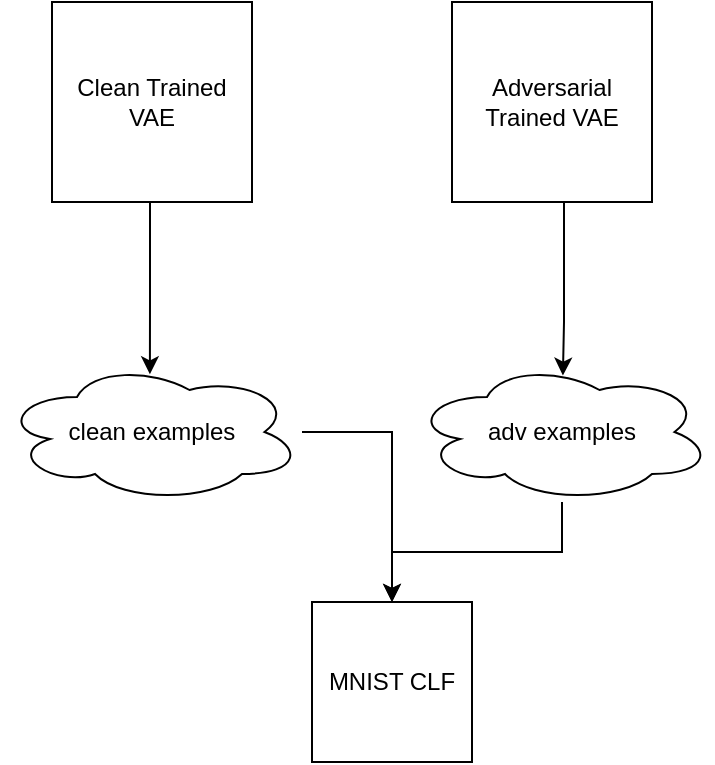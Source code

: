 <mxfile version="10.6.7" type="device"><diagram id="iYjuUSUF-StUiiUxKq7l" name="Page-1"><mxGraphModel dx="1765" dy="535" grid="1" gridSize="10" guides="1" tooltips="1" connect="1" arrows="1" fold="1" page="1" pageScale="1" pageWidth="850" pageHeight="1100" math="0" shadow="0"><root><mxCell id="0"/><mxCell id="1" parent="0"/><mxCell id="21Rc4pki-8snL-9XCniA-5" value="" style="edgeStyle=orthogonalEdgeStyle;rounded=0;orthogonalLoop=1;jettySize=auto;html=1;entryX=0.493;entryY=0.088;entryDx=0;entryDy=0;entryPerimeter=0;" edge="1" parent="1" source="21Rc4pki-8snL-9XCniA-2" target="21Rc4pki-8snL-9XCniA-8"><mxGeometry relative="1" as="geometry"><mxPoint x="70" y="200" as="targetPoint"/><Array as="points"><mxPoint x="69" y="170"/><mxPoint x="69" y="170"/></Array></mxGeometry></mxCell><mxCell id="21Rc4pki-8snL-9XCniA-2" value="Clean Trained VAE" style="whiteSpace=wrap;html=1;aspect=fixed;" vertex="1" parent="1"><mxGeometry x="20" y="20" width="100" height="100" as="geometry"/></mxCell><mxCell id="21Rc4pki-8snL-9XCniA-7" value="" style="edgeStyle=orthogonalEdgeStyle;rounded=0;orthogonalLoop=1;jettySize=auto;html=1;entryX=0.503;entryY=0.097;entryDx=0;entryDy=0;entryPerimeter=0;" edge="1" parent="1" source="21Rc4pki-8snL-9XCniA-3" target="21Rc4pki-8snL-9XCniA-9"><mxGeometry relative="1" as="geometry"><mxPoint x="200" y="200" as="targetPoint"/><Array as="points"><mxPoint x="276" y="180"/><mxPoint x="276" y="180"/></Array></mxGeometry></mxCell><mxCell id="21Rc4pki-8snL-9XCniA-3" value="Adversarial Trained VAE" style="whiteSpace=wrap;html=1;aspect=fixed;" vertex="1" parent="1"><mxGeometry x="220" y="20" width="100" height="100" as="geometry"/></mxCell><mxCell id="21Rc4pki-8snL-9XCniA-12" value="" style="edgeStyle=orthogonalEdgeStyle;rounded=0;orthogonalLoop=1;jettySize=auto;html=1;" edge="1" parent="1" source="21Rc4pki-8snL-9XCniA-8" target="21Rc4pki-8snL-9XCniA-10"><mxGeometry relative="1" as="geometry"><mxPoint x="70" y="350" as="targetPoint"/></mxGeometry></mxCell><mxCell id="21Rc4pki-8snL-9XCniA-8" value="clean examples" style="ellipse;shape=cloud;whiteSpace=wrap;html=1;" vertex="1" parent="1"><mxGeometry x="-5" y="200" width="150" height="70" as="geometry"/></mxCell><mxCell id="21Rc4pki-8snL-9XCniA-14" value="" style="edgeStyle=orthogonalEdgeStyle;rounded=0;orthogonalLoop=1;jettySize=auto;html=1;" edge="1" parent="1" source="21Rc4pki-8snL-9XCniA-9" target="21Rc4pki-8snL-9XCniA-10"><mxGeometry relative="1" as="geometry"><mxPoint x="275" y="350" as="targetPoint"/></mxGeometry></mxCell><mxCell id="21Rc4pki-8snL-9XCniA-9" value="adv examples" style="ellipse;shape=cloud;whiteSpace=wrap;html=1;" vertex="1" parent="1"><mxGeometry x="200" y="200" width="150" height="70" as="geometry"/></mxCell><mxCell id="21Rc4pki-8snL-9XCniA-10" value="MNIST CLF" style="whiteSpace=wrap;html=1;aspect=fixed;" vertex="1" parent="1"><mxGeometry x="150" y="320" width="80" height="80" as="geometry"/></mxCell></root></mxGraphModel></diagram></mxfile>